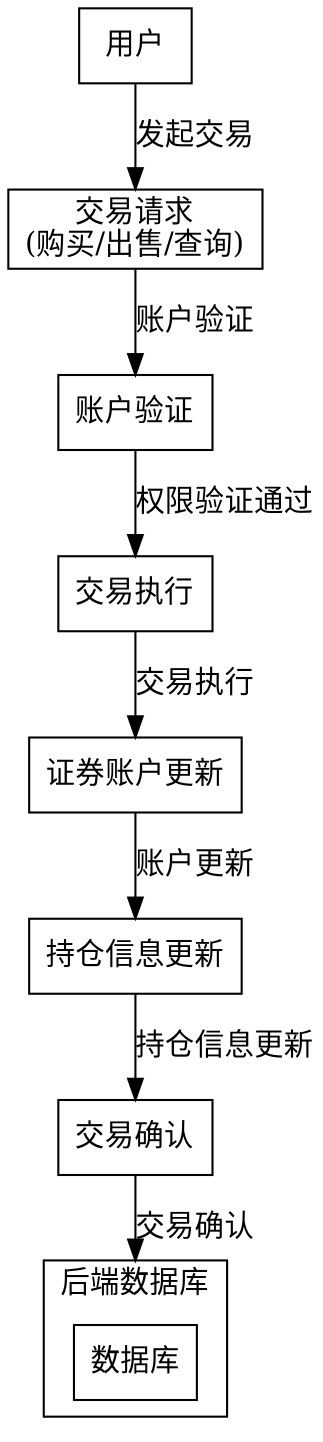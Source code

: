 digraph StockTradeSystem {
    compound=true;
    node [shape=box];

    // Nodes
    User [label="用户"];
    TradeRequest [label="交易请求\n(购买/出售/查询)"];
    AccountVerification [label="账户验证"];
    TradeExecution [label="交易执行"];
    AccountUpdate [label="证券账户更新"];
    PositionInfoUpdate [label="持仓信息更新"];
    TradeConfirmation [label="交易确认"];
    Database [label="数据库"];

    // Edges
    User -> TradeRequest [label="发起交易"];
    TradeRequest -> AccountVerification [label="账户验证"];
    AccountVerification -> TradeExecution [label="权限验证通过"];
    TradeExecution -> AccountUpdate [label="交易执行"];
    AccountUpdate -> PositionInfoUpdate [label="账户更新"];
    PositionInfoUpdate -> TradeConfirmation [label="持仓信息更新"];
    TradeConfirmation -> Database [lhead=cluster0, label="交易确认"];

    // Database Subgraph
    subgraph cluster0 {
      label="后端数据库";
      Database;
    }
}